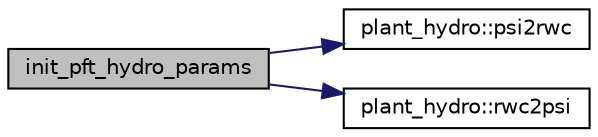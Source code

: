 digraph "init_pft_hydro_params"
{
 // LATEX_PDF_SIZE
  edge [fontname="Helvetica",fontsize="10",labelfontname="Helvetica",labelfontsize="10"];
  node [fontname="Helvetica",fontsize="10",shape=record];
  rankdir="LR";
  Node1 [label="init_pft_hydro_params",height=0.2,width=0.4,color="black", fillcolor="grey75", style="filled", fontcolor="black",tooltip="This subroutine initializes plant hydraulic parameters."];
  Node1 -> Node2 [color="midnightblue",fontsize="10",style="solid",fontname="Helvetica"];
  Node2 [label="plant_hydro::psi2rwc",height=0.2,width=0.4,color="black", fillcolor="white", style="filled",URL="$namespaceplant__hydro.html#ae27d78c83f41d9d6fdd38ad2052b32af",tooltip="\\breif Convert water potential of leaf and wood to relative water content"];
  Node1 -> Node3 [color="midnightblue",fontsize="10",style="solid",fontname="Helvetica"];
  Node3 [label="plant_hydro::rwc2psi",height=0.2,width=0.4,color="black", fillcolor="white", style="filled",URL="$namespaceplant__hydro.html#a7cc35f0ea4e11517e3bc7eb75fd19e36",tooltip="Convert relative water content to water potential."];
}
